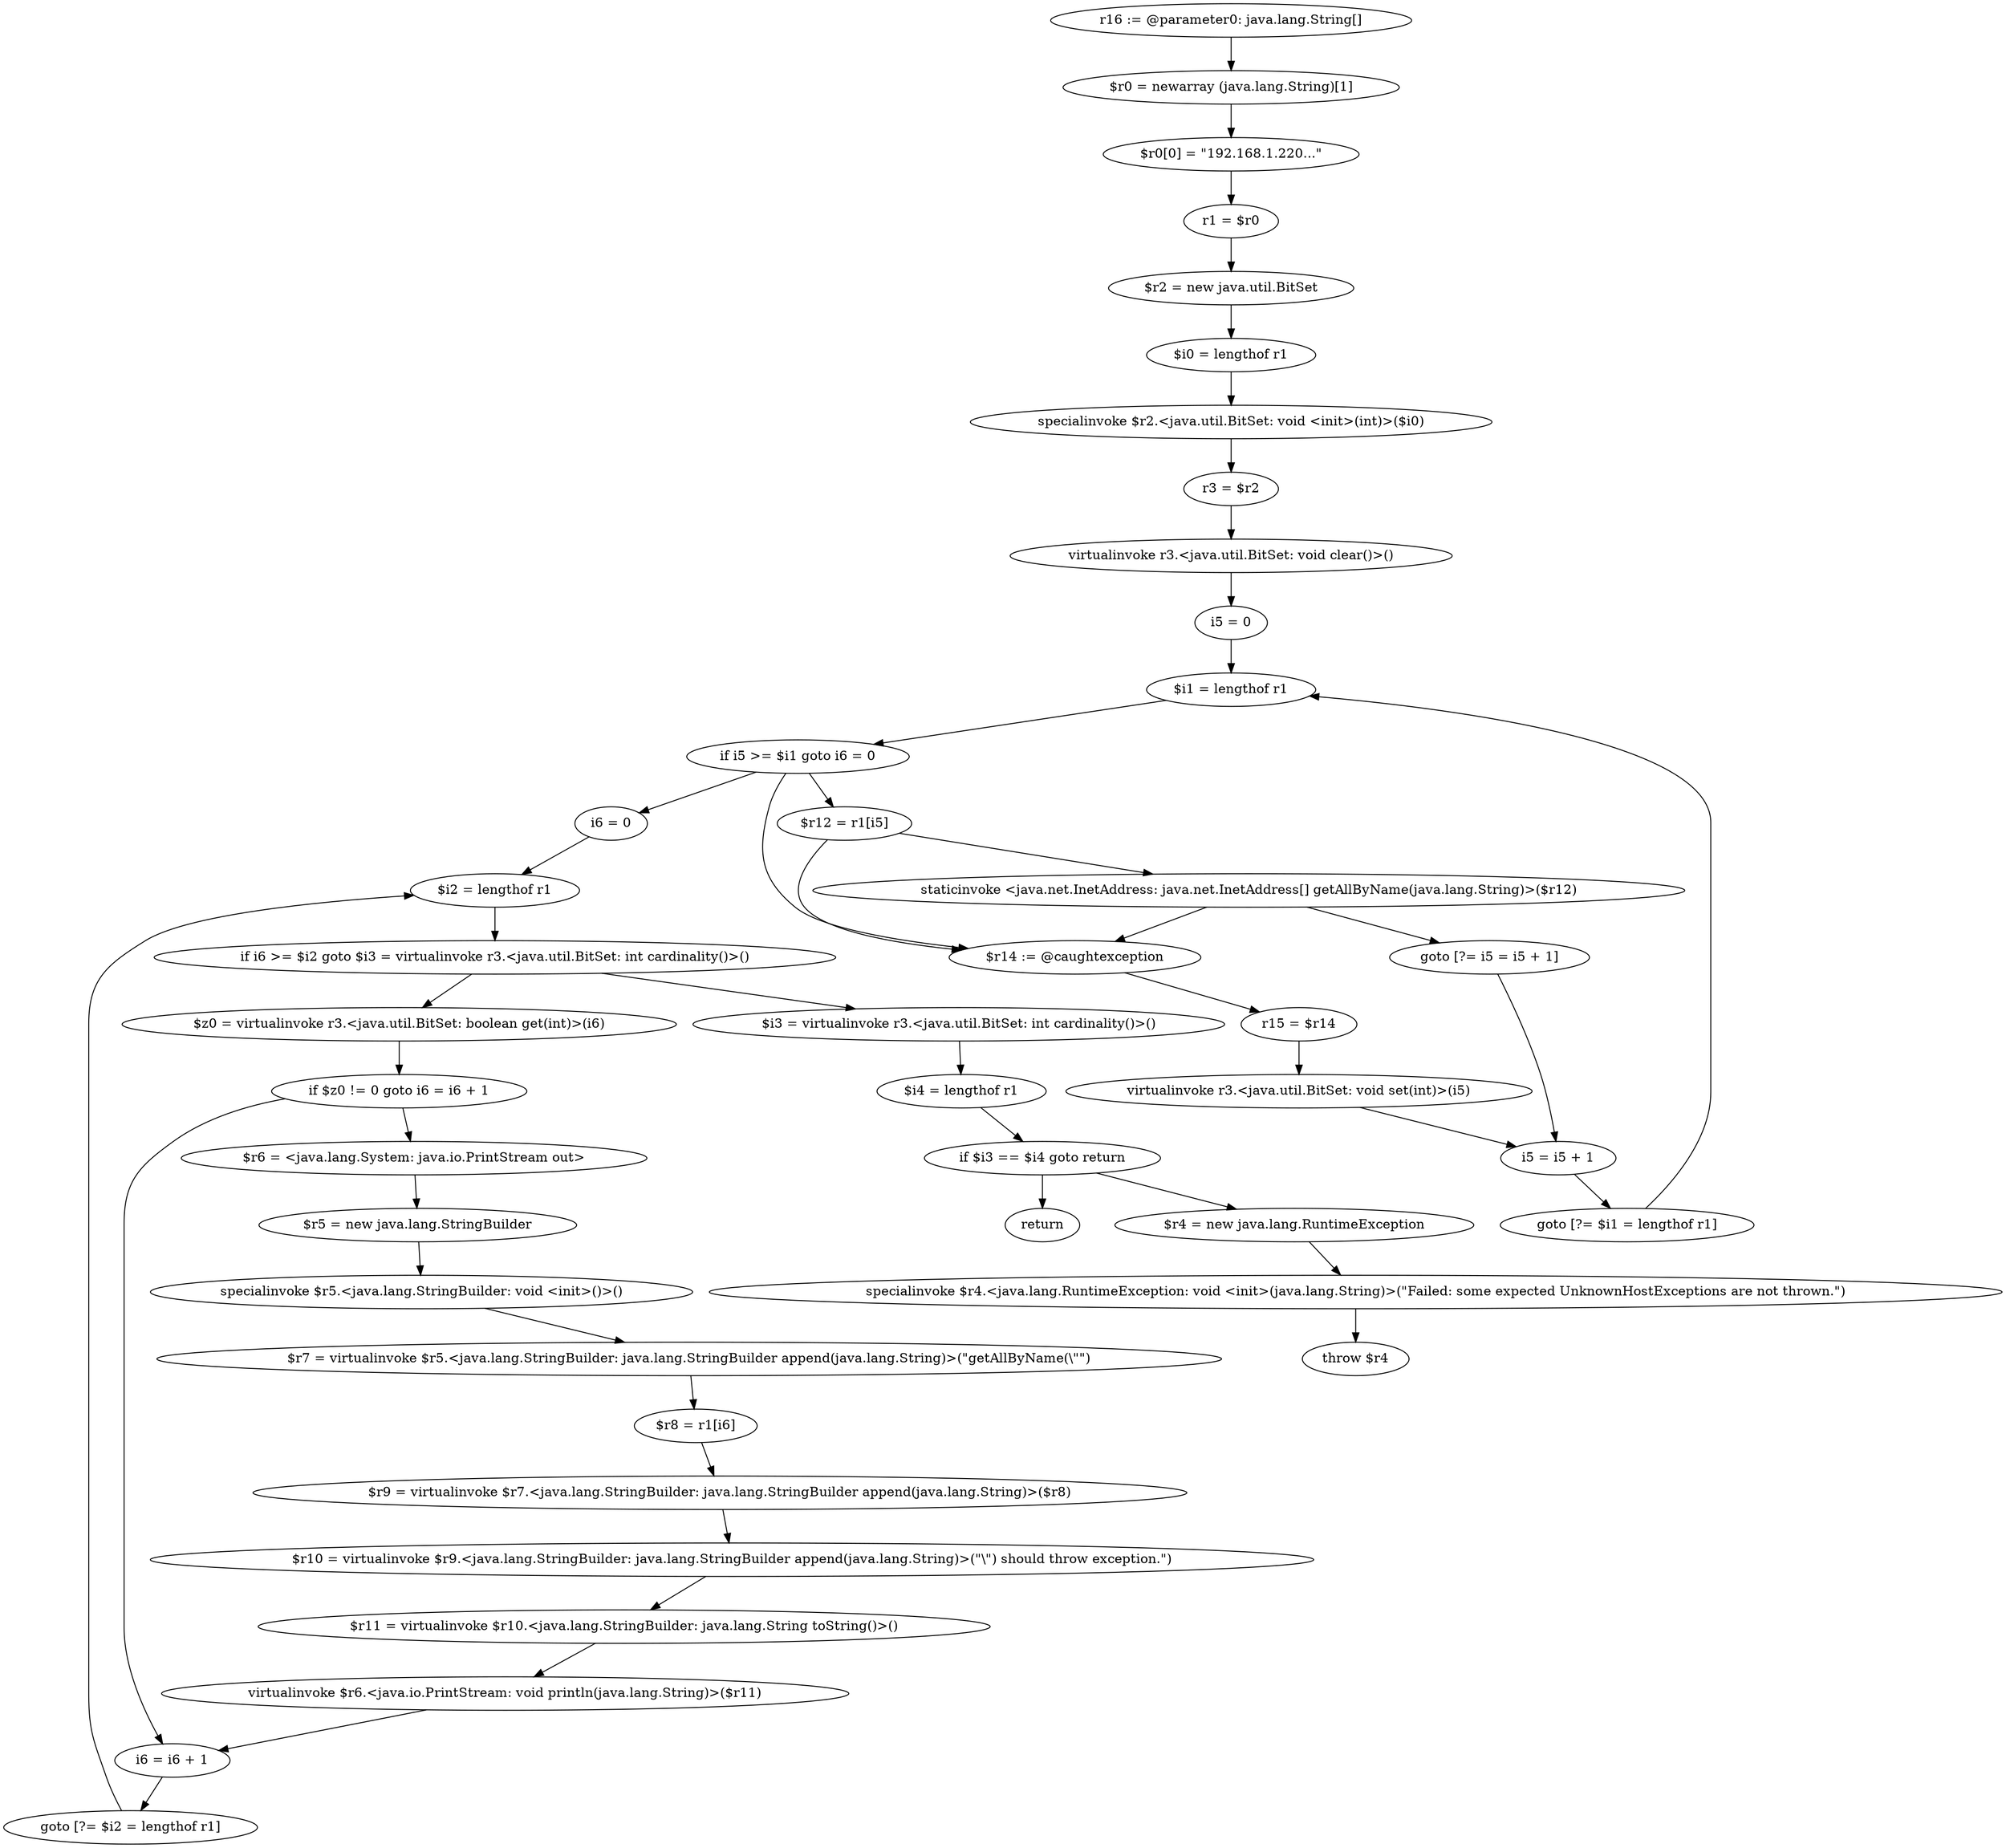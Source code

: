 digraph "unitGraph" {
    "r16 := @parameter0: java.lang.String[]"
    "$r0 = newarray (java.lang.String)[1]"
    "$r0[0] = \"192.168.1.220...\""
    "r1 = $r0"
    "$r2 = new java.util.BitSet"
    "$i0 = lengthof r1"
    "specialinvoke $r2.<java.util.BitSet: void <init>(int)>($i0)"
    "r3 = $r2"
    "virtualinvoke r3.<java.util.BitSet: void clear()>()"
    "i5 = 0"
    "$i1 = lengthof r1"
    "if i5 >= $i1 goto i6 = 0"
    "$r12 = r1[i5]"
    "staticinvoke <java.net.InetAddress: java.net.InetAddress[] getAllByName(java.lang.String)>($r12)"
    "goto [?= i5 = i5 + 1]"
    "$r14 := @caughtexception"
    "r15 = $r14"
    "virtualinvoke r3.<java.util.BitSet: void set(int)>(i5)"
    "i5 = i5 + 1"
    "goto [?= $i1 = lengthof r1]"
    "i6 = 0"
    "$i2 = lengthof r1"
    "if i6 >= $i2 goto $i3 = virtualinvoke r3.<java.util.BitSet: int cardinality()>()"
    "$z0 = virtualinvoke r3.<java.util.BitSet: boolean get(int)>(i6)"
    "if $z0 != 0 goto i6 = i6 + 1"
    "$r6 = <java.lang.System: java.io.PrintStream out>"
    "$r5 = new java.lang.StringBuilder"
    "specialinvoke $r5.<java.lang.StringBuilder: void <init>()>()"
    "$r7 = virtualinvoke $r5.<java.lang.StringBuilder: java.lang.StringBuilder append(java.lang.String)>(\"getAllByName(\\\"\")"
    "$r8 = r1[i6]"
    "$r9 = virtualinvoke $r7.<java.lang.StringBuilder: java.lang.StringBuilder append(java.lang.String)>($r8)"
    "$r10 = virtualinvoke $r9.<java.lang.StringBuilder: java.lang.StringBuilder append(java.lang.String)>(\"\\\") should throw exception.\")"
    "$r11 = virtualinvoke $r10.<java.lang.StringBuilder: java.lang.String toString()>()"
    "virtualinvoke $r6.<java.io.PrintStream: void println(java.lang.String)>($r11)"
    "i6 = i6 + 1"
    "goto [?= $i2 = lengthof r1]"
    "$i3 = virtualinvoke r3.<java.util.BitSet: int cardinality()>()"
    "$i4 = lengthof r1"
    "if $i3 == $i4 goto return"
    "$r4 = new java.lang.RuntimeException"
    "specialinvoke $r4.<java.lang.RuntimeException: void <init>(java.lang.String)>(\"Failed: some expected UnknownHostExceptions are not thrown.\")"
    "throw $r4"
    "return"
    "r16 := @parameter0: java.lang.String[]"->"$r0 = newarray (java.lang.String)[1]";
    "$r0 = newarray (java.lang.String)[1]"->"$r0[0] = \"192.168.1.220...\"";
    "$r0[0] = \"192.168.1.220...\""->"r1 = $r0";
    "r1 = $r0"->"$r2 = new java.util.BitSet";
    "$r2 = new java.util.BitSet"->"$i0 = lengthof r1";
    "$i0 = lengthof r1"->"specialinvoke $r2.<java.util.BitSet: void <init>(int)>($i0)";
    "specialinvoke $r2.<java.util.BitSet: void <init>(int)>($i0)"->"r3 = $r2";
    "r3 = $r2"->"virtualinvoke r3.<java.util.BitSet: void clear()>()";
    "virtualinvoke r3.<java.util.BitSet: void clear()>()"->"i5 = 0";
    "i5 = 0"->"$i1 = lengthof r1";
    "$i1 = lengthof r1"->"if i5 >= $i1 goto i6 = 0";
    "if i5 >= $i1 goto i6 = 0"->"$r12 = r1[i5]";
    "if i5 >= $i1 goto i6 = 0"->"i6 = 0";
    "if i5 >= $i1 goto i6 = 0"->"$r14 := @caughtexception";
    "$r12 = r1[i5]"->"staticinvoke <java.net.InetAddress: java.net.InetAddress[] getAllByName(java.lang.String)>($r12)";
    "$r12 = r1[i5]"->"$r14 := @caughtexception";
    "staticinvoke <java.net.InetAddress: java.net.InetAddress[] getAllByName(java.lang.String)>($r12)"->"goto [?= i5 = i5 + 1]";
    "staticinvoke <java.net.InetAddress: java.net.InetAddress[] getAllByName(java.lang.String)>($r12)"->"$r14 := @caughtexception";
    "goto [?= i5 = i5 + 1]"->"i5 = i5 + 1";
    "$r14 := @caughtexception"->"r15 = $r14";
    "r15 = $r14"->"virtualinvoke r3.<java.util.BitSet: void set(int)>(i5)";
    "virtualinvoke r3.<java.util.BitSet: void set(int)>(i5)"->"i5 = i5 + 1";
    "i5 = i5 + 1"->"goto [?= $i1 = lengthof r1]";
    "goto [?= $i1 = lengthof r1]"->"$i1 = lengthof r1";
    "i6 = 0"->"$i2 = lengthof r1";
    "$i2 = lengthof r1"->"if i6 >= $i2 goto $i3 = virtualinvoke r3.<java.util.BitSet: int cardinality()>()";
    "if i6 >= $i2 goto $i3 = virtualinvoke r3.<java.util.BitSet: int cardinality()>()"->"$z0 = virtualinvoke r3.<java.util.BitSet: boolean get(int)>(i6)";
    "if i6 >= $i2 goto $i3 = virtualinvoke r3.<java.util.BitSet: int cardinality()>()"->"$i3 = virtualinvoke r3.<java.util.BitSet: int cardinality()>()";
    "$z0 = virtualinvoke r3.<java.util.BitSet: boolean get(int)>(i6)"->"if $z0 != 0 goto i6 = i6 + 1";
    "if $z0 != 0 goto i6 = i6 + 1"->"$r6 = <java.lang.System: java.io.PrintStream out>";
    "if $z0 != 0 goto i6 = i6 + 1"->"i6 = i6 + 1";
    "$r6 = <java.lang.System: java.io.PrintStream out>"->"$r5 = new java.lang.StringBuilder";
    "$r5 = new java.lang.StringBuilder"->"specialinvoke $r5.<java.lang.StringBuilder: void <init>()>()";
    "specialinvoke $r5.<java.lang.StringBuilder: void <init>()>()"->"$r7 = virtualinvoke $r5.<java.lang.StringBuilder: java.lang.StringBuilder append(java.lang.String)>(\"getAllByName(\\\"\")";
    "$r7 = virtualinvoke $r5.<java.lang.StringBuilder: java.lang.StringBuilder append(java.lang.String)>(\"getAllByName(\\\"\")"->"$r8 = r1[i6]";
    "$r8 = r1[i6]"->"$r9 = virtualinvoke $r7.<java.lang.StringBuilder: java.lang.StringBuilder append(java.lang.String)>($r8)";
    "$r9 = virtualinvoke $r7.<java.lang.StringBuilder: java.lang.StringBuilder append(java.lang.String)>($r8)"->"$r10 = virtualinvoke $r9.<java.lang.StringBuilder: java.lang.StringBuilder append(java.lang.String)>(\"\\\") should throw exception.\")";
    "$r10 = virtualinvoke $r9.<java.lang.StringBuilder: java.lang.StringBuilder append(java.lang.String)>(\"\\\") should throw exception.\")"->"$r11 = virtualinvoke $r10.<java.lang.StringBuilder: java.lang.String toString()>()";
    "$r11 = virtualinvoke $r10.<java.lang.StringBuilder: java.lang.String toString()>()"->"virtualinvoke $r6.<java.io.PrintStream: void println(java.lang.String)>($r11)";
    "virtualinvoke $r6.<java.io.PrintStream: void println(java.lang.String)>($r11)"->"i6 = i6 + 1";
    "i6 = i6 + 1"->"goto [?= $i2 = lengthof r1]";
    "goto [?= $i2 = lengthof r1]"->"$i2 = lengthof r1";
    "$i3 = virtualinvoke r3.<java.util.BitSet: int cardinality()>()"->"$i4 = lengthof r1";
    "$i4 = lengthof r1"->"if $i3 == $i4 goto return";
    "if $i3 == $i4 goto return"->"$r4 = new java.lang.RuntimeException";
    "if $i3 == $i4 goto return"->"return";
    "$r4 = new java.lang.RuntimeException"->"specialinvoke $r4.<java.lang.RuntimeException: void <init>(java.lang.String)>(\"Failed: some expected UnknownHostExceptions are not thrown.\")";
    "specialinvoke $r4.<java.lang.RuntimeException: void <init>(java.lang.String)>(\"Failed: some expected UnknownHostExceptions are not thrown.\")"->"throw $r4";
}
